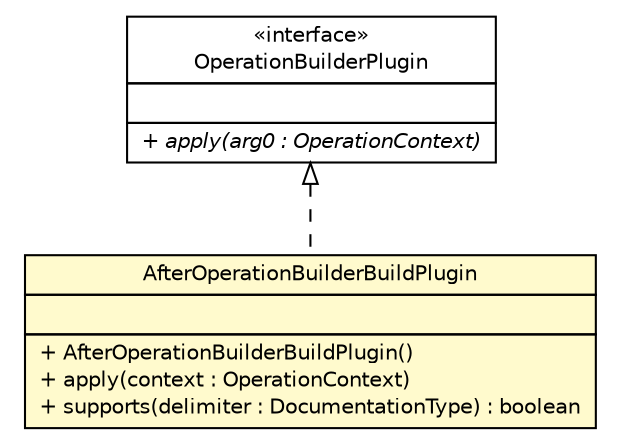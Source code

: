 #!/usr/local/bin/dot
#
# Class diagram 
# Generated by UMLGraph version R5_6-24-gf6e263 (http://www.umlgraph.org/)
#

digraph G {
	edge [fontname="Helvetica",fontsize=10,labelfontname="Helvetica",labelfontsize=10];
	node [fontname="Helvetica",fontsize=10,shape=plaintext];
	nodesep=0.25;
	ranksep=0.5;
	// com.yirendai.oss.lib.security.swagger.AfterOperationBuilderBuildPlugin
	c1103 [label=<<table title="com.yirendai.oss.lib.security.swagger.AfterOperationBuilderBuildPlugin" border="0" cellborder="1" cellspacing="0" cellpadding="2" port="p" bgcolor="lemonChiffon" href="./AfterOperationBuilderBuildPlugin.html">
		<tr><td><table border="0" cellspacing="0" cellpadding="1">
<tr><td align="center" balign="center"> AfterOperationBuilderBuildPlugin </td></tr>
		</table></td></tr>
		<tr><td><table border="0" cellspacing="0" cellpadding="1">
<tr><td align="left" balign="left">  </td></tr>
		</table></td></tr>
		<tr><td><table border="0" cellspacing="0" cellpadding="1">
<tr><td align="left" balign="left"> + AfterOperationBuilderBuildPlugin() </td></tr>
<tr><td align="left" balign="left"> + apply(context : OperationContext) </td></tr>
<tr><td align="left" balign="left"> + supports(delimiter : DocumentationType) : boolean </td></tr>
		</table></td></tr>
		</table>>, URL="./AfterOperationBuilderBuildPlugin.html", fontname="Helvetica", fontcolor="black", fontsize=10.0];
	//com.yirendai.oss.lib.security.swagger.AfterOperationBuilderBuildPlugin implements springfox.documentation.spi.service.OperationBuilderPlugin
	c1138:p -> c1103:p [dir=back,arrowtail=empty,style=dashed];
	// springfox.documentation.spi.service.OperationBuilderPlugin
	c1138 [label=<<table title="springfox.documentation.spi.service.OperationBuilderPlugin" border="0" cellborder="1" cellspacing="0" cellpadding="2" port="p" href="http://java.sun.com/j2se/1.4.2/docs/api/springfox/documentation/spi/service/OperationBuilderPlugin.html">
		<tr><td><table border="0" cellspacing="0" cellpadding="1">
<tr><td align="center" balign="center"> &#171;interface&#187; </td></tr>
<tr><td align="center" balign="center"> OperationBuilderPlugin </td></tr>
		</table></td></tr>
		<tr><td><table border="0" cellspacing="0" cellpadding="1">
<tr><td align="left" balign="left">  </td></tr>
		</table></td></tr>
		<tr><td><table border="0" cellspacing="0" cellpadding="1">
<tr><td align="left" balign="left"><font face="Helvetica-Oblique" point-size="10.0"> + apply(arg0 : OperationContext) </font></td></tr>
		</table></td></tr>
		</table>>, URL="http://java.sun.com/j2se/1.4.2/docs/api/springfox/documentation/spi/service/OperationBuilderPlugin.html", fontname="Helvetica", fontcolor="black", fontsize=10.0];
}

